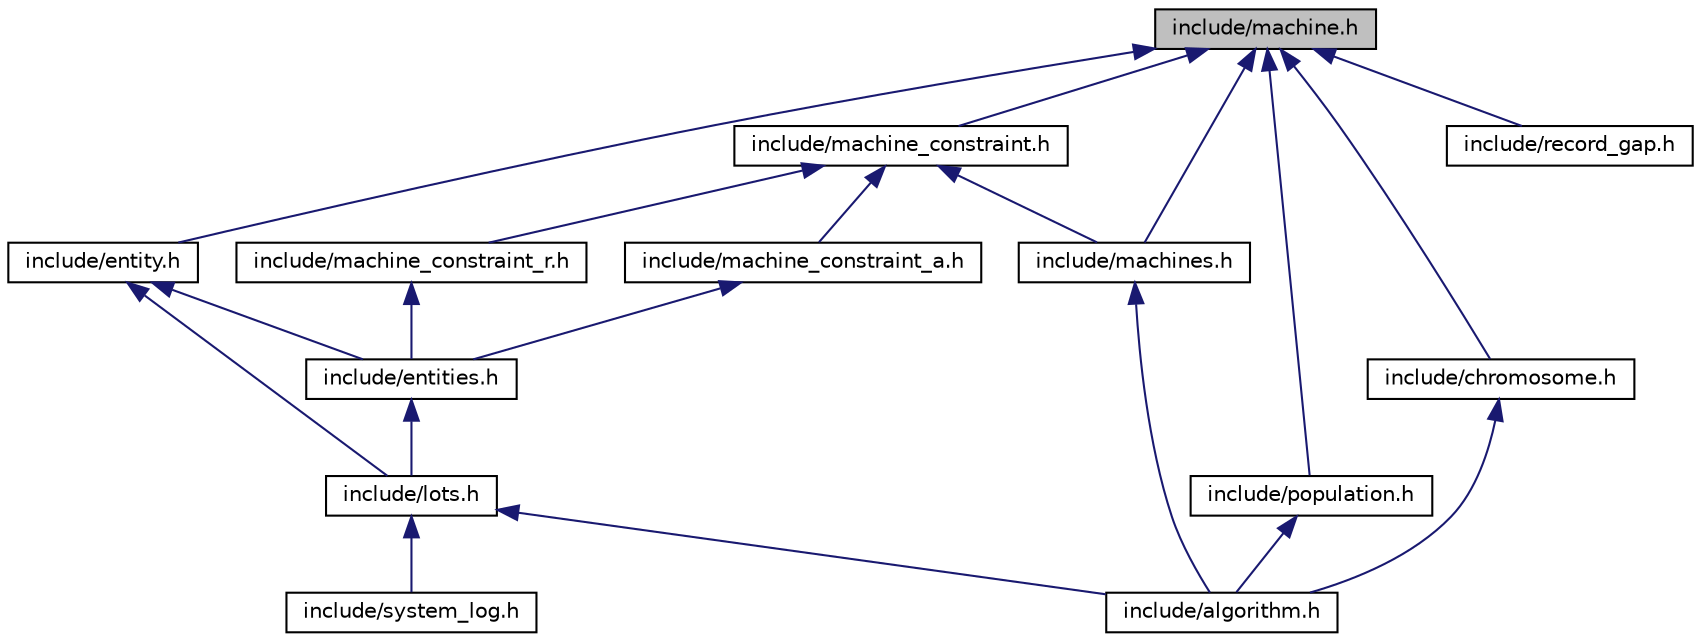 digraph "include/machine.h"
{
 // LATEX_PDF_SIZE
  edge [fontname="Helvetica",fontsize="10",labelfontname="Helvetica",labelfontsize="10"];
  node [fontname="Helvetica",fontsize="10",shape=record];
  Node1 [label="include/machine.h",height=0.2,width=0.4,color="black", fillcolor="grey75", style="filled", fontcolor="black",tooltip=" "];
  Node1 -> Node2 [dir="back",color="midnightblue",fontsize="10",style="solid",fontname="Helvetica"];
  Node2 [label="include/chromosome.h",height=0.2,width=0.4,color="black", fillcolor="white", style="filled",URL="$chromosome_8h.html",tooltip=" "];
  Node2 -> Node3 [dir="back",color="midnightblue",fontsize="10",style="solid",fontname="Helvetica"];
  Node3 [label="include/algorithm.h",height=0.2,width=0.4,color="black", fillcolor="white", style="filled",URL="$algorithm_8h.html",tooltip=" "];
  Node1 -> Node4 [dir="back",color="midnightblue",fontsize="10",style="solid",fontname="Helvetica"];
  Node4 [label="include/entity.h",height=0.2,width=0.4,color="black", fillcolor="white", style="filled",URL="$entity_8h.html",tooltip=" "];
  Node4 -> Node5 [dir="back",color="midnightblue",fontsize="10",style="solid",fontname="Helvetica"];
  Node5 [label="include/entities.h",height=0.2,width=0.4,color="black", fillcolor="white", style="filled",URL="$entities_8h.html",tooltip=" "];
  Node5 -> Node6 [dir="back",color="midnightblue",fontsize="10",style="solid",fontname="Helvetica"];
  Node6 [label="include/lots.h",height=0.2,width=0.4,color="black", fillcolor="white", style="filled",URL="$lots_8h.html",tooltip=" "];
  Node6 -> Node3 [dir="back",color="midnightblue",fontsize="10",style="solid",fontname="Helvetica"];
  Node6 -> Node7 [dir="back",color="midnightblue",fontsize="10",style="solid",fontname="Helvetica"];
  Node7 [label="include/system_log.h",height=0.2,width=0.4,color="black", fillcolor="white", style="filled",URL="$system__log_8h.html",tooltip=" "];
  Node4 -> Node6 [dir="back",color="midnightblue",fontsize="10",style="solid",fontname="Helvetica"];
  Node1 -> Node8 [dir="back",color="midnightblue",fontsize="10",style="solid",fontname="Helvetica"];
  Node8 [label="include/machine_constraint.h",height=0.2,width=0.4,color="black", fillcolor="white", style="filled",URL="$machine__constraint_8h.html",tooltip=" "];
  Node8 -> Node9 [dir="back",color="midnightblue",fontsize="10",style="solid",fontname="Helvetica"];
  Node9 [label="include/machine_constraint_a.h",height=0.2,width=0.4,color="black", fillcolor="white", style="filled",URL="$machine__constraint__a_8h.html",tooltip=" "];
  Node9 -> Node5 [dir="back",color="midnightblue",fontsize="10",style="solid",fontname="Helvetica"];
  Node8 -> Node10 [dir="back",color="midnightblue",fontsize="10",style="solid",fontname="Helvetica"];
  Node10 [label="include/machine_constraint_r.h",height=0.2,width=0.4,color="black", fillcolor="white", style="filled",URL="$machine__constraint__r_8h.html",tooltip=" "];
  Node10 -> Node5 [dir="back",color="midnightblue",fontsize="10",style="solid",fontname="Helvetica"];
  Node8 -> Node11 [dir="back",color="midnightblue",fontsize="10",style="solid",fontname="Helvetica"];
  Node11 [label="include/machines.h",height=0.2,width=0.4,color="black", fillcolor="white", style="filled",URL="$machines_8h.html",tooltip=" "];
  Node11 -> Node3 [dir="back",color="midnightblue",fontsize="10",style="solid",fontname="Helvetica"];
  Node1 -> Node11 [dir="back",color="midnightblue",fontsize="10",style="solid",fontname="Helvetica"];
  Node1 -> Node12 [dir="back",color="midnightblue",fontsize="10",style="solid",fontname="Helvetica"];
  Node12 [label="include/population.h",height=0.2,width=0.4,color="black", fillcolor="white", style="filled",URL="$population_8h.html",tooltip=" "];
  Node12 -> Node3 [dir="back",color="midnightblue",fontsize="10",style="solid",fontname="Helvetica"];
  Node1 -> Node13 [dir="back",color="midnightblue",fontsize="10",style="solid",fontname="Helvetica"];
  Node13 [label="include/record_gap.h",height=0.2,width=0.4,color="black", fillcolor="white", style="filled",URL="$record__gap_8h.html",tooltip=" "];
}
